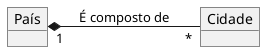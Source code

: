 @startuml mod01ima05
object "País" as pa
object "Cidade" as ci
left to right direction
pa"1" *-- "*"ci: "É composto de"
@enduml